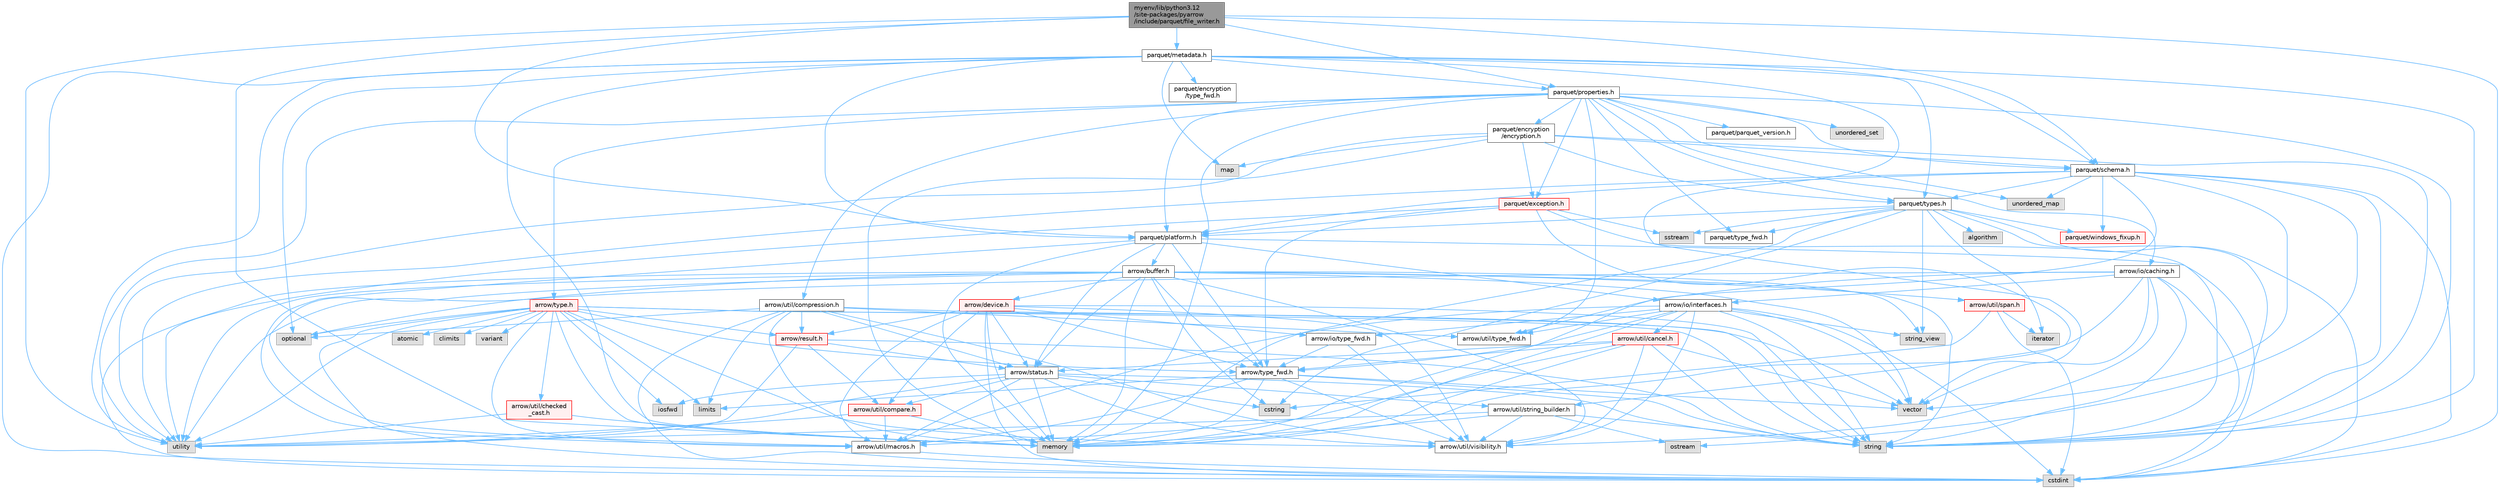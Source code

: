 digraph "myenv/lib/python3.12/site-packages/pyarrow/include/parquet/file_writer.h"
{
 // LATEX_PDF_SIZE
  bgcolor="transparent";
  edge [fontname=Helvetica,fontsize=10,labelfontname=Helvetica,labelfontsize=10];
  node [fontname=Helvetica,fontsize=10,shape=box,height=0.2,width=0.4];
  Node1 [id="Node000001",label="myenv/lib/python3.12\l/site-packages/pyarrow\l/include/parquet/file_writer.h",height=0.2,width=0.4,color="gray40", fillcolor="grey60", style="filled", fontcolor="black",tooltip=" "];
  Node1 -> Node2 [id="edge1_Node000001_Node000002",color="steelblue1",style="solid",tooltip=" "];
  Node2 [id="Node000002",label="cstdint",height=0.2,width=0.4,color="grey60", fillcolor="#E0E0E0", style="filled",tooltip=" "];
  Node1 -> Node3 [id="edge2_Node000001_Node000003",color="steelblue1",style="solid",tooltip=" "];
  Node3 [id="Node000003",label="memory",height=0.2,width=0.4,color="grey60", fillcolor="#E0E0E0", style="filled",tooltip=" "];
  Node1 -> Node4 [id="edge3_Node000001_Node000004",color="steelblue1",style="solid",tooltip=" "];
  Node4 [id="Node000004",label="utility",height=0.2,width=0.4,color="grey60", fillcolor="#E0E0E0", style="filled",tooltip=" "];
  Node1 -> Node5 [id="edge4_Node000001_Node000005",color="steelblue1",style="solid",tooltip=" "];
  Node5 [id="Node000005",label="parquet/metadata.h",height=0.2,width=0.4,color="grey40", fillcolor="white", style="filled",URL="$metadata_8h.html",tooltip=" "];
  Node5 -> Node2 [id="edge5_Node000005_Node000002",color="steelblue1",style="solid",tooltip=" "];
  Node5 -> Node6 [id="edge6_Node000005_Node000006",color="steelblue1",style="solid",tooltip=" "];
  Node6 [id="Node000006",label="map",height=0.2,width=0.4,color="grey60", fillcolor="#E0E0E0", style="filled",tooltip=" "];
  Node5 -> Node3 [id="edge7_Node000005_Node000003",color="steelblue1",style="solid",tooltip=" "];
  Node5 -> Node7 [id="edge8_Node000005_Node000007",color="steelblue1",style="solid",tooltip=" "];
  Node7 [id="Node000007",label="optional",height=0.2,width=0.4,color="grey60", fillcolor="#E0E0E0", style="filled",tooltip=" "];
  Node5 -> Node8 [id="edge9_Node000005_Node000008",color="steelblue1",style="solid",tooltip=" "];
  Node8 [id="Node000008",label="string",height=0.2,width=0.4,color="grey60", fillcolor="#E0E0E0", style="filled",tooltip=" "];
  Node5 -> Node4 [id="edge10_Node000005_Node000004",color="steelblue1",style="solid",tooltip=" "];
  Node5 -> Node9 [id="edge11_Node000005_Node000009",color="steelblue1",style="solid",tooltip=" "];
  Node9 [id="Node000009",label="vector",height=0.2,width=0.4,color="grey60", fillcolor="#E0E0E0", style="filled",tooltip=" "];
  Node5 -> Node10 [id="edge12_Node000005_Node000010",color="steelblue1",style="solid",tooltip=" "];
  Node10 [id="Node000010",label="parquet/encryption\l/type_fwd.h",height=0.2,width=0.4,color="grey40", fillcolor="white", style="filled",URL="$parquet_2encryption_2type__fwd_8h.html",tooltip=" "];
  Node5 -> Node11 [id="edge13_Node000005_Node000011",color="steelblue1",style="solid",tooltip=" "];
  Node11 [id="Node000011",label="parquet/platform.h",height=0.2,width=0.4,color="grey40", fillcolor="white", style="filled",URL="$include_2parquet_2platform_8h.html",tooltip=" "];
  Node11 -> Node2 [id="edge14_Node000011_Node000002",color="steelblue1",style="solid",tooltip=" "];
  Node11 -> Node3 [id="edge15_Node000011_Node000003",color="steelblue1",style="solid",tooltip=" "];
  Node11 -> Node12 [id="edge16_Node000011_Node000012",color="steelblue1",style="solid",tooltip=" "];
  Node12 [id="Node000012",label="arrow/buffer.h",height=0.2,width=0.4,color="grey40", fillcolor="white", style="filled",URL="$buffer_8h.html",tooltip=" "];
  Node12 -> Node2 [id="edge17_Node000012_Node000002",color="steelblue1",style="solid",tooltip=" "];
  Node12 -> Node13 [id="edge18_Node000012_Node000013",color="steelblue1",style="solid",tooltip=" "];
  Node13 [id="Node000013",label="cstring",height=0.2,width=0.4,color="grey60", fillcolor="#E0E0E0", style="filled",tooltip=" "];
  Node12 -> Node3 [id="edge19_Node000012_Node000003",color="steelblue1",style="solid",tooltip=" "];
  Node12 -> Node7 [id="edge20_Node000012_Node000007",color="steelblue1",style="solid",tooltip=" "];
  Node12 -> Node8 [id="edge21_Node000012_Node000008",color="steelblue1",style="solid",tooltip=" "];
  Node12 -> Node14 [id="edge22_Node000012_Node000014",color="steelblue1",style="solid",tooltip=" "];
  Node14 [id="Node000014",label="string_view",height=0.2,width=0.4,color="grey60", fillcolor="#E0E0E0", style="filled",tooltip=" "];
  Node12 -> Node4 [id="edge23_Node000012_Node000004",color="steelblue1",style="solid",tooltip=" "];
  Node12 -> Node9 [id="edge24_Node000012_Node000009",color="steelblue1",style="solid",tooltip=" "];
  Node12 -> Node15 [id="edge25_Node000012_Node000015",color="steelblue1",style="solid",tooltip=" "];
  Node15 [id="Node000015",label="arrow/device.h",height=0.2,width=0.4,color="red", fillcolor="#FFF0F0", style="filled",URL="$device_8h.html",tooltip=" "];
  Node15 -> Node2 [id="edge26_Node000015_Node000002",color="steelblue1",style="solid",tooltip=" "];
  Node15 -> Node3 [id="edge27_Node000015_Node000003",color="steelblue1",style="solid",tooltip=" "];
  Node15 -> Node8 [id="edge28_Node000015_Node000008",color="steelblue1",style="solid",tooltip=" "];
  Node15 -> Node17 [id="edge29_Node000015_Node000017",color="steelblue1",style="solid",tooltip=" "];
  Node17 [id="Node000017",label="arrow/io/type_fwd.h",height=0.2,width=0.4,color="grey40", fillcolor="white", style="filled",URL="$arrow_2io_2type__fwd_8h.html",tooltip=" "];
  Node17 -> Node18 [id="edge30_Node000017_Node000018",color="steelblue1",style="solid",tooltip=" "];
  Node18 [id="Node000018",label="arrow/type_fwd.h",height=0.2,width=0.4,color="grey40", fillcolor="white", style="filled",URL="$arrow_2type__fwd_8h.html",tooltip=" "];
  Node18 -> Node19 [id="edge31_Node000018_Node000019",color="steelblue1",style="solid",tooltip=" "];
  Node19 [id="Node000019",label="limits",height=0.2,width=0.4,color="grey60", fillcolor="#E0E0E0", style="filled",tooltip=" "];
  Node18 -> Node3 [id="edge32_Node000018_Node000003",color="steelblue1",style="solid",tooltip=" "];
  Node18 -> Node8 [id="edge33_Node000018_Node000008",color="steelblue1",style="solid",tooltip=" "];
  Node18 -> Node9 [id="edge34_Node000018_Node000009",color="steelblue1",style="solid",tooltip=" "];
  Node18 -> Node20 [id="edge35_Node000018_Node000020",color="steelblue1",style="solid",tooltip=" "];
  Node20 [id="Node000020",label="arrow/util/macros.h",height=0.2,width=0.4,color="grey40", fillcolor="white", style="filled",URL="$macros_8h.html",tooltip=" "];
  Node20 -> Node2 [id="edge36_Node000020_Node000002",color="steelblue1",style="solid",tooltip=" "];
  Node18 -> Node21 [id="edge37_Node000018_Node000021",color="steelblue1",style="solid",tooltip=" "];
  Node21 [id="Node000021",label="arrow/util/visibility.h",height=0.2,width=0.4,color="grey40", fillcolor="white", style="filled",URL="$include_2arrow_2util_2visibility_8h.html",tooltip=" "];
  Node17 -> Node21 [id="edge38_Node000017_Node000021",color="steelblue1",style="solid",tooltip=" "];
  Node15 -> Node22 [id="edge39_Node000015_Node000022",color="steelblue1",style="solid",tooltip=" "];
  Node22 [id="Node000022",label="arrow/result.h",height=0.2,width=0.4,color="red", fillcolor="#FFF0F0", style="filled",URL="$result_8h.html",tooltip=" "];
  Node22 -> Node8 [id="edge40_Node000022_Node000008",color="steelblue1",style="solid",tooltip=" "];
  Node22 -> Node4 [id="edge41_Node000022_Node000004",color="steelblue1",style="solid",tooltip=" "];
  Node22 -> Node26 [id="edge42_Node000022_Node000026",color="steelblue1",style="solid",tooltip=" "];
  Node26 [id="Node000026",label="arrow/status.h",height=0.2,width=0.4,color="grey40", fillcolor="white", style="filled",URL="$status_8h.html",tooltip=" "];
  Node26 -> Node13 [id="edge43_Node000026_Node000013",color="steelblue1",style="solid",tooltip=" "];
  Node26 -> Node27 [id="edge44_Node000026_Node000027",color="steelblue1",style="solid",tooltip=" "];
  Node27 [id="Node000027",label="iosfwd",height=0.2,width=0.4,color="grey60", fillcolor="#E0E0E0", style="filled",tooltip=" "];
  Node26 -> Node3 [id="edge45_Node000026_Node000003",color="steelblue1",style="solid",tooltip=" "];
  Node26 -> Node8 [id="edge46_Node000026_Node000008",color="steelblue1",style="solid",tooltip=" "];
  Node26 -> Node4 [id="edge47_Node000026_Node000004",color="steelblue1",style="solid",tooltip=" "];
  Node26 -> Node28 [id="edge48_Node000026_Node000028",color="steelblue1",style="solid",tooltip=" "];
  Node28 [id="Node000028",label="arrow/util/compare.h",height=0.2,width=0.4,color="red", fillcolor="#FFF0F0", style="filled",URL="$util_2compare_8h.html",tooltip=" "];
  Node28 -> Node3 [id="edge49_Node000028_Node000003",color="steelblue1",style="solid",tooltip=" "];
  Node28 -> Node4 [id="edge50_Node000028_Node000004",color="steelblue1",style="solid",tooltip=" "];
  Node28 -> Node20 [id="edge51_Node000028_Node000020",color="steelblue1",style="solid",tooltip=" "];
  Node26 -> Node20 [id="edge52_Node000026_Node000020",color="steelblue1",style="solid",tooltip=" "];
  Node26 -> Node29 [id="edge53_Node000026_Node000029",color="steelblue1",style="solid",tooltip=" "];
  Node29 [id="Node000029",label="arrow/util/string_builder.h",height=0.2,width=0.4,color="grey40", fillcolor="white", style="filled",URL="$string__builder_8h.html",tooltip=" "];
  Node29 -> Node3 [id="edge54_Node000029_Node000003",color="steelblue1",style="solid",tooltip=" "];
  Node29 -> Node30 [id="edge55_Node000029_Node000030",color="steelblue1",style="solid",tooltip=" "];
  Node30 [id="Node000030",label="ostream",height=0.2,width=0.4,color="grey60", fillcolor="#E0E0E0", style="filled",tooltip=" "];
  Node29 -> Node8 [id="edge56_Node000029_Node000008",color="steelblue1",style="solid",tooltip=" "];
  Node29 -> Node4 [id="edge57_Node000029_Node000004",color="steelblue1",style="solid",tooltip=" "];
  Node29 -> Node21 [id="edge58_Node000029_Node000021",color="steelblue1",style="solid",tooltip=" "];
  Node26 -> Node21 [id="edge59_Node000026_Node000021",color="steelblue1",style="solid",tooltip=" "];
  Node22 -> Node28 [id="edge60_Node000022_Node000028",color="steelblue1",style="solid",tooltip=" "];
  Node15 -> Node26 [id="edge61_Node000015_Node000026",color="steelblue1",style="solid",tooltip=" "];
  Node15 -> Node18 [id="edge62_Node000015_Node000018",color="steelblue1",style="solid",tooltip=" "];
  Node15 -> Node28 [id="edge63_Node000015_Node000028",color="steelblue1",style="solid",tooltip=" "];
  Node15 -> Node20 [id="edge64_Node000015_Node000020",color="steelblue1",style="solid",tooltip=" "];
  Node15 -> Node21 [id="edge65_Node000015_Node000021",color="steelblue1",style="solid",tooltip=" "];
  Node12 -> Node26 [id="edge66_Node000012_Node000026",color="steelblue1",style="solid",tooltip=" "];
  Node12 -> Node18 [id="edge67_Node000012_Node000018",color="steelblue1",style="solid",tooltip=" "];
  Node12 -> Node20 [id="edge68_Node000012_Node000020",color="steelblue1",style="solid",tooltip=" "];
  Node12 -> Node33 [id="edge69_Node000012_Node000033",color="steelblue1",style="solid",tooltip=" "];
  Node33 [id="Node000033",label="arrow/util/span.h",height=0.2,width=0.4,color="red", fillcolor="#FFF0F0", style="filled",URL="$span_8h.html",tooltip=" "];
  Node33 -> Node2 [id="edge70_Node000033_Node000002",color="steelblue1",style="solid",tooltip=" "];
  Node33 -> Node13 [id="edge71_Node000033_Node000013",color="steelblue1",style="solid",tooltip=" "];
  Node33 -> Node34 [id="edge72_Node000033_Node000034",color="steelblue1",style="solid",tooltip=" "];
  Node34 [id="Node000034",label="iterator",height=0.2,width=0.4,color="grey60", fillcolor="#E0E0E0", style="filled",tooltip=" "];
  Node12 -> Node21 [id="edge73_Node000012_Node000021",color="steelblue1",style="solid",tooltip=" "];
  Node11 -> Node35 [id="edge74_Node000011_Node000035",color="steelblue1",style="solid",tooltip=" "];
  Node35 [id="Node000035",label="arrow/io/interfaces.h",height=0.2,width=0.4,color="grey40", fillcolor="white", style="filled",URL="$interfaces_8h.html",tooltip=" "];
  Node35 -> Node2 [id="edge75_Node000035_Node000002",color="steelblue1",style="solid",tooltip=" "];
  Node35 -> Node3 [id="edge76_Node000035_Node000003",color="steelblue1",style="solid",tooltip=" "];
  Node35 -> Node8 [id="edge77_Node000035_Node000008",color="steelblue1",style="solid",tooltip=" "];
  Node35 -> Node14 [id="edge78_Node000035_Node000014",color="steelblue1",style="solid",tooltip=" "];
  Node35 -> Node9 [id="edge79_Node000035_Node000009",color="steelblue1",style="solid",tooltip=" "];
  Node35 -> Node17 [id="edge80_Node000035_Node000017",color="steelblue1",style="solid",tooltip=" "];
  Node35 -> Node18 [id="edge81_Node000035_Node000018",color="steelblue1",style="solid",tooltip=" "];
  Node35 -> Node36 [id="edge82_Node000035_Node000036",color="steelblue1",style="solid",tooltip=" "];
  Node36 [id="Node000036",label="arrow/util/cancel.h",height=0.2,width=0.4,color="red", fillcolor="#FFF0F0", style="filled",URL="$cancel_8h.html",tooltip=" "];
  Node36 -> Node3 [id="edge83_Node000036_Node000003",color="steelblue1",style="solid",tooltip=" "];
  Node36 -> Node8 [id="edge84_Node000036_Node000008",color="steelblue1",style="solid",tooltip=" "];
  Node36 -> Node9 [id="edge85_Node000036_Node000009",color="steelblue1",style="solid",tooltip=" "];
  Node36 -> Node26 [id="edge86_Node000036_Node000026",color="steelblue1",style="solid",tooltip=" "];
  Node36 -> Node18 [id="edge87_Node000036_Node000018",color="steelblue1",style="solid",tooltip=" "];
  Node36 -> Node20 [id="edge88_Node000036_Node000020",color="steelblue1",style="solid",tooltip=" "];
  Node36 -> Node21 [id="edge89_Node000036_Node000021",color="steelblue1",style="solid",tooltip=" "];
  Node35 -> Node20 [id="edge90_Node000035_Node000020",color="steelblue1",style="solid",tooltip=" "];
  Node35 -> Node37 [id="edge91_Node000035_Node000037",color="steelblue1",style="solid",tooltip=" "];
  Node37 [id="Node000037",label="arrow/util/type_fwd.h",height=0.2,width=0.4,color="grey40", fillcolor="white", style="filled",URL="$arrow_2util_2type__fwd_8h.html",tooltip=" "];
  Node35 -> Node21 [id="edge92_Node000035_Node000021",color="steelblue1",style="solid",tooltip=" "];
  Node11 -> Node26 [id="edge93_Node000011_Node000026",color="steelblue1",style="solid",tooltip=" "];
  Node11 -> Node18 [id="edge94_Node000011_Node000018",color="steelblue1",style="solid",tooltip=" "];
  Node11 -> Node20 [id="edge95_Node000011_Node000020",color="steelblue1",style="solid",tooltip=" "];
  Node5 -> Node38 [id="edge96_Node000005_Node000038",color="steelblue1",style="solid",tooltip=" "];
  Node38 [id="Node000038",label="parquet/properties.h",height=0.2,width=0.4,color="grey40", fillcolor="white", style="filled",URL="$properties_8h.html",tooltip=" "];
  Node38 -> Node3 [id="edge97_Node000038_Node000003",color="steelblue1",style="solid",tooltip=" "];
  Node38 -> Node8 [id="edge98_Node000038_Node000008",color="steelblue1",style="solid",tooltip=" "];
  Node38 -> Node39 [id="edge99_Node000038_Node000039",color="steelblue1",style="solid",tooltip=" "];
  Node39 [id="Node000039",label="unordered_map",height=0.2,width=0.4,color="grey60", fillcolor="#E0E0E0", style="filled",tooltip=" "];
  Node38 -> Node40 [id="edge100_Node000038_Node000040",color="steelblue1",style="solid",tooltip=" "];
  Node40 [id="Node000040",label="unordered_set",height=0.2,width=0.4,color="grey60", fillcolor="#E0E0E0", style="filled",tooltip=" "];
  Node38 -> Node4 [id="edge101_Node000038_Node000004",color="steelblue1",style="solid",tooltip=" "];
  Node38 -> Node41 [id="edge102_Node000038_Node000041",color="steelblue1",style="solid",tooltip=" "];
  Node41 [id="Node000041",label="arrow/io/caching.h",height=0.2,width=0.4,color="grey40", fillcolor="white", style="filled",URL="$caching_8h.html",tooltip=" "];
  Node41 -> Node2 [id="edge103_Node000041_Node000002",color="steelblue1",style="solid",tooltip=" "];
  Node41 -> Node3 [id="edge104_Node000041_Node000003",color="steelblue1",style="solid",tooltip=" "];
  Node41 -> Node8 [id="edge105_Node000041_Node000008",color="steelblue1",style="solid",tooltip=" "];
  Node41 -> Node4 [id="edge106_Node000041_Node000004",color="steelblue1",style="solid",tooltip=" "];
  Node41 -> Node9 [id="edge107_Node000041_Node000009",color="steelblue1",style="solid",tooltip=" "];
  Node41 -> Node35 [id="edge108_Node000041_Node000035",color="steelblue1",style="solid",tooltip=" "];
  Node41 -> Node37 [id="edge109_Node000041_Node000037",color="steelblue1",style="solid",tooltip=" "];
  Node41 -> Node21 [id="edge110_Node000041_Node000021",color="steelblue1",style="solid",tooltip=" "];
  Node38 -> Node42 [id="edge111_Node000038_Node000042",color="steelblue1",style="solid",tooltip=" "];
  Node42 [id="Node000042",label="arrow/type.h",height=0.2,width=0.4,color="red", fillcolor="#FFF0F0", style="filled",URL="$type_8h.html",tooltip=" "];
  Node42 -> Node43 [id="edge112_Node000042_Node000043",color="steelblue1",style="solid",tooltip=" "];
  Node43 [id="Node000043",label="atomic",height=0.2,width=0.4,color="grey60", fillcolor="#E0E0E0", style="filled",tooltip=" "];
  Node42 -> Node44 [id="edge113_Node000042_Node000044",color="steelblue1",style="solid",tooltip=" "];
  Node44 [id="Node000044",label="climits",height=0.2,width=0.4,color="grey60", fillcolor="#E0E0E0", style="filled",tooltip=" "];
  Node42 -> Node2 [id="edge114_Node000042_Node000002",color="steelblue1",style="solid",tooltip=" "];
  Node42 -> Node27 [id="edge115_Node000042_Node000027",color="steelblue1",style="solid",tooltip=" "];
  Node42 -> Node19 [id="edge116_Node000042_Node000019",color="steelblue1",style="solid",tooltip=" "];
  Node42 -> Node3 [id="edge117_Node000042_Node000003",color="steelblue1",style="solid",tooltip=" "];
  Node42 -> Node7 [id="edge118_Node000042_Node000007",color="steelblue1",style="solid",tooltip=" "];
  Node42 -> Node8 [id="edge119_Node000042_Node000008",color="steelblue1",style="solid",tooltip=" "];
  Node42 -> Node4 [id="edge120_Node000042_Node000004",color="steelblue1",style="solid",tooltip=" "];
  Node42 -> Node45 [id="edge121_Node000042_Node000045",color="steelblue1",style="solid",tooltip=" "];
  Node45 [id="Node000045",label="variant",height=0.2,width=0.4,color="grey60", fillcolor="#E0E0E0", style="filled",tooltip=" "];
  Node42 -> Node9 [id="edge122_Node000042_Node000009",color="steelblue1",style="solid",tooltip=" "];
  Node42 -> Node22 [id="edge123_Node000042_Node000022",color="steelblue1",style="solid",tooltip=" "];
  Node42 -> Node18 [id="edge124_Node000042_Node000018",color="steelblue1",style="solid",tooltip=" "];
  Node42 -> Node46 [id="edge125_Node000042_Node000046",color="steelblue1",style="solid",tooltip=" "];
  Node46 [id="Node000046",label="arrow/util/checked\l_cast.h",height=0.2,width=0.4,color="red", fillcolor="#FFF0F0", style="filled",URL="$checked__cast_8h.html",tooltip=" "];
  Node46 -> Node3 [id="edge126_Node000046_Node000003",color="steelblue1",style="solid",tooltip=" "];
  Node46 -> Node4 [id="edge127_Node000046_Node000004",color="steelblue1",style="solid",tooltip=" "];
  Node42 -> Node20 [id="edge128_Node000042_Node000020",color="steelblue1",style="solid",tooltip=" "];
  Node42 -> Node21 [id="edge129_Node000042_Node000021",color="steelblue1",style="solid",tooltip=" "];
  Node38 -> Node53 [id="edge130_Node000038_Node000053",color="steelblue1",style="solid",tooltip=" "];
  Node53 [id="Node000053",label="arrow/util/compression.h",height=0.2,width=0.4,color="grey40", fillcolor="white", style="filled",URL="$compression_8h.html",tooltip=" "];
  Node53 -> Node2 [id="edge131_Node000053_Node000002",color="steelblue1",style="solid",tooltip=" "];
  Node53 -> Node19 [id="edge132_Node000053_Node000019",color="steelblue1",style="solid",tooltip=" "];
  Node53 -> Node3 [id="edge133_Node000053_Node000003",color="steelblue1",style="solid",tooltip=" "];
  Node53 -> Node7 [id="edge134_Node000053_Node000007",color="steelblue1",style="solid",tooltip=" "];
  Node53 -> Node8 [id="edge135_Node000053_Node000008",color="steelblue1",style="solid",tooltip=" "];
  Node53 -> Node22 [id="edge136_Node000053_Node000022",color="steelblue1",style="solid",tooltip=" "];
  Node53 -> Node26 [id="edge137_Node000053_Node000026",color="steelblue1",style="solid",tooltip=" "];
  Node53 -> Node37 [id="edge138_Node000053_Node000037",color="steelblue1",style="solid",tooltip=" "];
  Node53 -> Node21 [id="edge139_Node000053_Node000021",color="steelblue1",style="solid",tooltip=" "];
  Node38 -> Node37 [id="edge140_Node000038_Node000037",color="steelblue1",style="solid",tooltip=" "];
  Node38 -> Node54 [id="edge141_Node000038_Node000054",color="steelblue1",style="solid",tooltip=" "];
  Node54 [id="Node000054",label="parquet/encryption\l/encryption.h",height=0.2,width=0.4,color="grey40", fillcolor="white", style="filled",URL="$encryption_8h.html",tooltip=" "];
  Node54 -> Node6 [id="edge142_Node000054_Node000006",color="steelblue1",style="solid",tooltip=" "];
  Node54 -> Node3 [id="edge143_Node000054_Node000003",color="steelblue1",style="solid",tooltip=" "];
  Node54 -> Node8 [id="edge144_Node000054_Node000008",color="steelblue1",style="solid",tooltip=" "];
  Node54 -> Node4 [id="edge145_Node000054_Node000004",color="steelblue1",style="solid",tooltip=" "];
  Node54 -> Node55 [id="edge146_Node000054_Node000055",color="steelblue1",style="solid",tooltip=" "];
  Node55 [id="Node000055",label="parquet/exception.h",height=0.2,width=0.4,color="red", fillcolor="#FFF0F0", style="filled",URL="$exception_8h.html",tooltip=" "];
  Node55 -> Node57 [id="edge147_Node000055_Node000057",color="steelblue1",style="solid",tooltip=" "];
  Node57 [id="Node000057",label="sstream",height=0.2,width=0.4,color="grey60", fillcolor="#E0E0E0", style="filled",tooltip=" "];
  Node55 -> Node8 [id="edge148_Node000055_Node000008",color="steelblue1",style="solid",tooltip=" "];
  Node55 -> Node4 [id="edge149_Node000055_Node000004",color="steelblue1",style="solid",tooltip=" "];
  Node55 -> Node18 [id="edge150_Node000055_Node000018",color="steelblue1",style="solid",tooltip=" "];
  Node55 -> Node29 [id="edge151_Node000055_Node000029",color="steelblue1",style="solid",tooltip=" "];
  Node55 -> Node11 [id="edge152_Node000055_Node000011",color="steelblue1",style="solid",tooltip=" "];
  Node54 -> Node58 [id="edge153_Node000054_Node000058",color="steelblue1",style="solid",tooltip=" "];
  Node58 [id="Node000058",label="parquet/schema.h",height=0.2,width=0.4,color="grey40", fillcolor="white", style="filled",URL="$schema_8h.html",tooltip=" "];
  Node58 -> Node2 [id="edge154_Node000058_Node000002",color="steelblue1",style="solid",tooltip=" "];
  Node58 -> Node3 [id="edge155_Node000058_Node000003",color="steelblue1",style="solid",tooltip=" "];
  Node58 -> Node30 [id="edge156_Node000058_Node000030",color="steelblue1",style="solid",tooltip=" "];
  Node58 -> Node8 [id="edge157_Node000058_Node000008",color="steelblue1",style="solid",tooltip=" "];
  Node58 -> Node39 [id="edge158_Node000058_Node000039",color="steelblue1",style="solid",tooltip=" "];
  Node58 -> Node4 [id="edge159_Node000058_Node000004",color="steelblue1",style="solid",tooltip=" "];
  Node58 -> Node9 [id="edge160_Node000058_Node000009",color="steelblue1",style="solid",tooltip=" "];
  Node58 -> Node11 [id="edge161_Node000058_Node000011",color="steelblue1",style="solid",tooltip=" "];
  Node58 -> Node59 [id="edge162_Node000058_Node000059",color="steelblue1",style="solid",tooltip=" "];
  Node59 [id="Node000059",label="parquet/types.h",height=0.2,width=0.4,color="grey40", fillcolor="white", style="filled",URL="$parquet_2types_8h.html",tooltip=" "];
  Node59 -> Node48 [id="edge163_Node000059_Node000048",color="steelblue1",style="solid",tooltip=" "];
  Node48 [id="Node000048",label="algorithm",height=0.2,width=0.4,color="grey60", fillcolor="#E0E0E0", style="filled",tooltip=" "];
  Node59 -> Node2 [id="edge164_Node000059_Node000002",color="steelblue1",style="solid",tooltip=" "];
  Node59 -> Node13 [id="edge165_Node000059_Node000013",color="steelblue1",style="solid",tooltip=" "];
  Node59 -> Node34 [id="edge166_Node000059_Node000034",color="steelblue1",style="solid",tooltip=" "];
  Node59 -> Node3 [id="edge167_Node000059_Node000003",color="steelblue1",style="solid",tooltip=" "];
  Node59 -> Node57 [id="edge168_Node000059_Node000057",color="steelblue1",style="solid",tooltip=" "];
  Node59 -> Node8 [id="edge169_Node000059_Node000008",color="steelblue1",style="solid",tooltip=" "];
  Node59 -> Node14 [id="edge170_Node000059_Node000014",color="steelblue1",style="solid",tooltip=" "];
  Node59 -> Node11 [id="edge171_Node000059_Node000011",color="steelblue1",style="solid",tooltip=" "];
  Node59 -> Node60 [id="edge172_Node000059_Node000060",color="steelblue1",style="solid",tooltip=" "];
  Node60 [id="Node000060",label="parquet/type_fwd.h",height=0.2,width=0.4,color="grey40", fillcolor="white", style="filled",URL="$parquet_2type__fwd_8h.html",tooltip=" "];
  Node59 -> Node61 [id="edge173_Node000059_Node000061",color="steelblue1",style="solid",tooltip=" "];
  Node61 [id="Node000061",label="parquet/windows_fixup.h",height=0.2,width=0.4,color="red", fillcolor="#FFF0F0", style="filled",URL="$parquet_2windows__fixup_8h.html",tooltip=" "];
  Node58 -> Node61 [id="edge174_Node000058_Node000061",color="steelblue1",style="solid",tooltip=" "];
  Node54 -> Node59 [id="edge175_Node000054_Node000059",color="steelblue1",style="solid",tooltip=" "];
  Node38 -> Node55 [id="edge176_Node000038_Node000055",color="steelblue1",style="solid",tooltip=" "];
  Node38 -> Node63 [id="edge177_Node000038_Node000063",color="steelblue1",style="solid",tooltip=" "];
  Node63 [id="Node000063",label="parquet/parquet_version.h",height=0.2,width=0.4,color="grey40", fillcolor="white", style="filled",URL="$parquet__version_8h.html",tooltip=" "];
  Node38 -> Node11 [id="edge178_Node000038_Node000011",color="steelblue1",style="solid",tooltip=" "];
  Node38 -> Node58 [id="edge179_Node000038_Node000058",color="steelblue1",style="solid",tooltip=" "];
  Node38 -> Node60 [id="edge180_Node000038_Node000060",color="steelblue1",style="solid",tooltip=" "];
  Node38 -> Node59 [id="edge181_Node000038_Node000059",color="steelblue1",style="solid",tooltip=" "];
  Node5 -> Node58 [id="edge182_Node000005_Node000058",color="steelblue1",style="solid",tooltip=" "];
  Node5 -> Node59 [id="edge183_Node000005_Node000059",color="steelblue1",style="solid",tooltip=" "];
  Node1 -> Node11 [id="edge184_Node000001_Node000011",color="steelblue1",style="solid",tooltip=" "];
  Node1 -> Node38 [id="edge185_Node000001_Node000038",color="steelblue1",style="solid",tooltip=" "];
  Node1 -> Node58 [id="edge186_Node000001_Node000058",color="steelblue1",style="solid",tooltip=" "];
}
